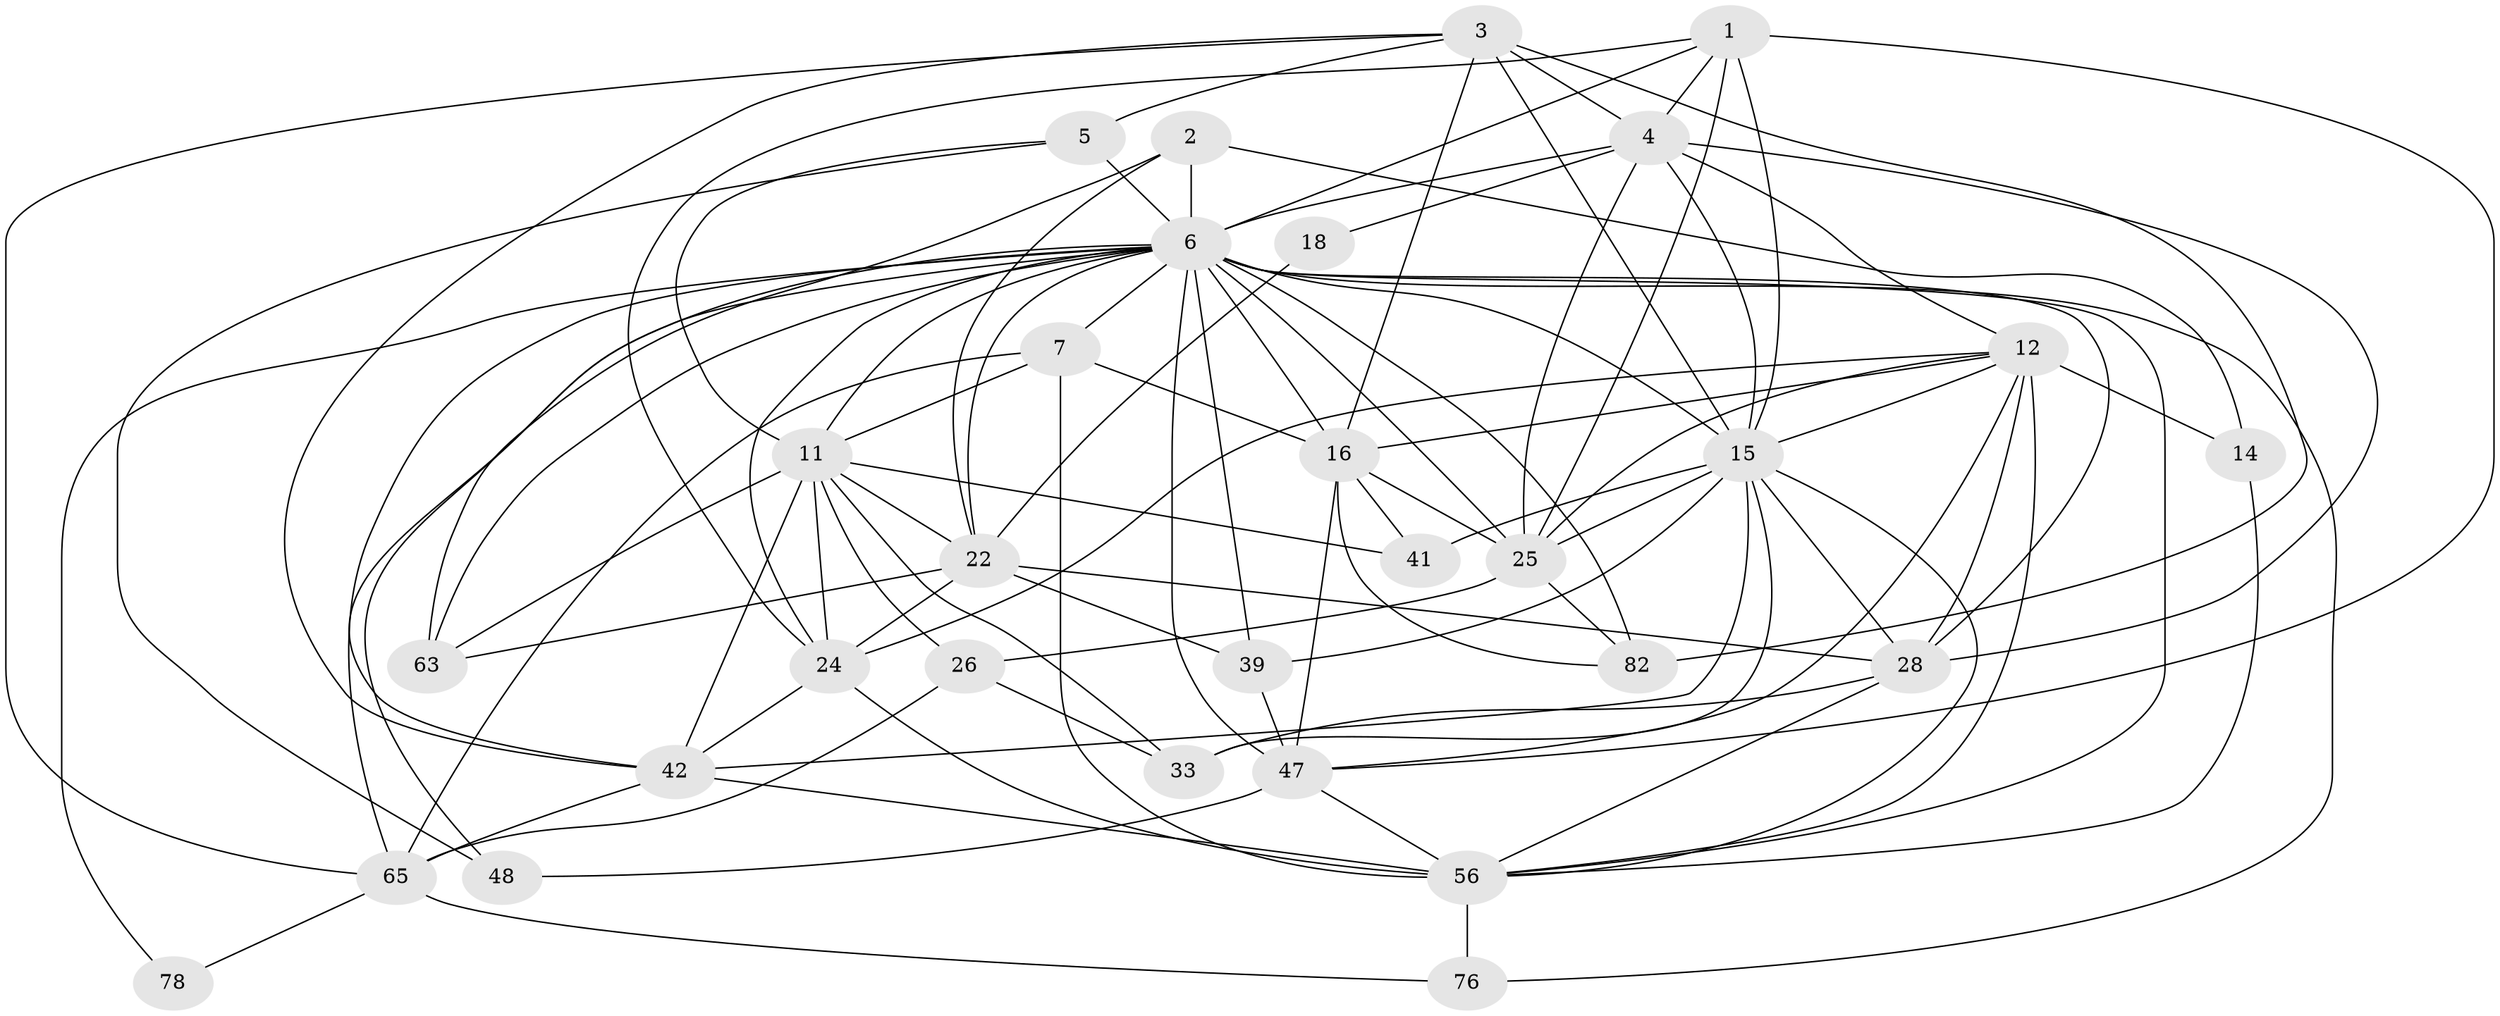 // original degree distribution, {5: 0.2222222222222222, 2: 0.13131313131313133, 3: 0.2828282828282828, 4: 0.23232323232323232, 7: 0.06060606060606061, 6: 0.0707070707070707}
// Generated by graph-tools (version 1.1) at 2025/18/03/04/25 18:18:36]
// undirected, 30 vertices, 96 edges
graph export_dot {
graph [start="1"]
  node [color=gray90,style=filled];
  1 [super="+92+10+37"];
  2 [super="+80"];
  3 [super="+8"];
  4 [super="+32"];
  5 [super="+20"];
  6 [super="+71+38+17+9"];
  7 [super="+57"];
  11 [super="+36"];
  12 [super="+70+31"];
  14;
  15 [super="+23+19"];
  16 [super="+35+30"];
  18;
  22 [super="+29+90"];
  24 [super="+45"];
  25 [super="+27"];
  26 [super="+73"];
  28;
  33 [super="+72"];
  39 [super="+49+68"];
  41;
  42 [super="+50"];
  47 [super="+55"];
  48;
  56 [super="+98+77"];
  63;
  65 [super="+97"];
  76;
  78;
  82;
  1 -- 24;
  1 -- 4;
  1 -- 25 [weight=2];
  1 -- 15 [weight=2];
  1 -- 6;
  1 -- 47;
  2 -- 6 [weight=2];
  2 -- 14;
  2 -- 63;
  2 -- 22;
  3 -- 16;
  3 -- 15 [weight=2];
  3 -- 65;
  3 -- 82;
  3 -- 4;
  3 -- 5;
  3 -- 42;
  4 -- 18;
  4 -- 28;
  4 -- 12;
  4 -- 6;
  4 -- 15 [weight=2];
  4 -- 25;
  5 -- 6 [weight=2];
  5 -- 48;
  5 -- 11;
  6 -- 28;
  6 -- 78;
  6 -- 82 [weight=3];
  6 -- 48;
  6 -- 7 [weight=2];
  6 -- 42 [weight=3];
  6 -- 15 [weight=4];
  6 -- 16 [weight=2];
  6 -- 47 [weight=3];
  6 -- 65;
  6 -- 11;
  6 -- 76;
  6 -- 22 [weight=2];
  6 -- 24;
  6 -- 25;
  6 -- 39;
  6 -- 63;
  6 -- 56 [weight=3];
  7 -- 65;
  7 -- 56 [weight=2];
  7 -- 16;
  7 -- 11;
  11 -- 33;
  11 -- 41;
  11 -- 42;
  11 -- 22;
  11 -- 24;
  11 -- 26;
  11 -- 63;
  12 -- 14;
  12 -- 24;
  12 -- 25;
  12 -- 28;
  12 -- 16;
  12 -- 47;
  12 -- 56 [weight=2];
  12 -- 15;
  14 -- 56;
  15 -- 33;
  15 -- 41 [weight=2];
  15 -- 56;
  15 -- 25;
  15 -- 42 [weight=2];
  15 -- 39;
  15 -- 28;
  16 -- 82;
  16 -- 41;
  16 -- 47;
  16 -- 25;
  18 -- 22;
  22 -- 39 [weight=2];
  22 -- 28;
  22 -- 24;
  22 -- 63;
  24 -- 42;
  24 -- 56 [weight=2];
  25 -- 82;
  25 -- 26;
  26 -- 33;
  26 -- 65;
  28 -- 56;
  28 -- 33;
  39 -- 47;
  42 -- 56 [weight=2];
  42 -- 65;
  47 -- 48;
  47 -- 56 [weight=2];
  56 -- 76;
  65 -- 76;
  65 -- 78;
}
